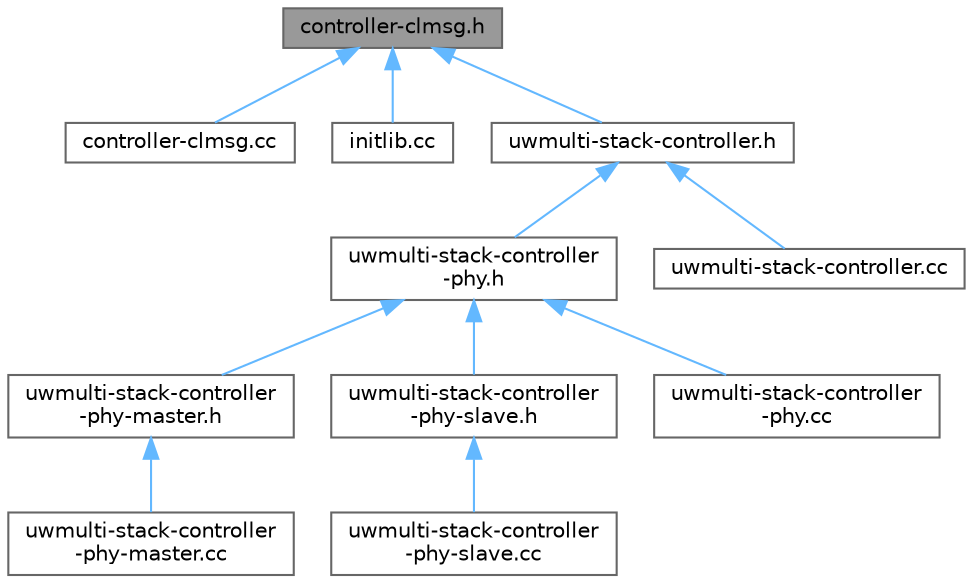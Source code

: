 digraph "controller-clmsg.h"
{
 // LATEX_PDF_SIZE
  bgcolor="transparent";
  edge [fontname=Helvetica,fontsize=10,labelfontname=Helvetica,labelfontsize=10];
  node [fontname=Helvetica,fontsize=10,shape=box,height=0.2,width=0.4];
  Node1 [id="Node000001",label="controller-clmsg.h",height=0.2,width=0.4,color="gray40", fillcolor="grey60", style="filled", fontcolor="black",tooltip=" "];
  Node1 -> Node2 [id="edge1_Node000001_Node000002",dir="back",color="steelblue1",style="solid",tooltip=" "];
  Node2 [id="Node000002",label="controller-clmsg.cc",height=0.2,width=0.4,color="grey40", fillcolor="white", style="filled",URL="$controller-clmsg_8cc.html",tooltip=" "];
  Node1 -> Node3 [id="edge2_Node000001_Node000003",dir="back",color="steelblue1",style="solid",tooltip=" "];
  Node3 [id="Node000003",label="initlib.cc",height=0.2,width=0.4,color="grey40", fillcolor="white", style="filled",URL="$DESERT__Addons_2uwmulti__stack__controller_2initlib_8cc.html",tooltip="file to initialize the libuwphysical.so library"];
  Node1 -> Node4 [id="edge3_Node000001_Node000004",dir="back",color="steelblue1",style="solid",tooltip=" "];
  Node4 [id="Node000004",label="uwmulti-stack-controller.h",height=0.2,width=0.4,color="grey40", fillcolor="white", style="filled",URL="$uwmulti-stack-controller_8h.html",tooltip="Definition of UwMultiStackController class."];
  Node4 -> Node5 [id="edge4_Node000004_Node000005",dir="back",color="steelblue1",style="solid",tooltip=" "];
  Node5 [id="Node000005",label="uwmulti-stack-controller\l-phy.h",height=0.2,width=0.4,color="grey40", fillcolor="white", style="filled",URL="$uwmulti-stack-controller-phy_8h.html",tooltip="Definition of UwMultiStackControllerPhy class."];
  Node5 -> Node6 [id="edge5_Node000005_Node000006",dir="back",color="steelblue1",style="solid",tooltip=" "];
  Node6 [id="Node000006",label="uwmulti-stack-controller\l-phy-master.h",height=0.2,width=0.4,color="grey40", fillcolor="white", style="filled",URL="$uwmulti-stack-controller-phy-master_8h.html",tooltip="Definition of UwMultiStackControllerPhyMaster class. This controller can switch from TWO layers thank..."];
  Node6 -> Node7 [id="edge6_Node000006_Node000007",dir="back",color="steelblue1",style="solid",tooltip=" "];
  Node7 [id="Node000007",label="uwmulti-stack-controller\l-phy-master.cc",height=0.2,width=0.4,color="grey40", fillcolor="white", style="filled",URL="$uwmulti-stack-controller-phy-master_8cc.html",tooltip="Implementation of UwMultiStackControllerPhyMaster class."];
  Node5 -> Node8 [id="edge7_Node000005_Node000008",dir="back",color="steelblue1",style="solid",tooltip=" "];
  Node8 [id="Node000008",label="uwmulti-stack-controller\l-phy-slave.h",height=0.2,width=0.4,color="grey40", fillcolor="white", style="filled",URL="$uwmulti-stack-controller-phy-slave_8h.html",tooltip="Definition of UwMultiStackControllerPhySlave class."];
  Node8 -> Node9 [id="edge8_Node000008_Node000009",dir="back",color="steelblue1",style="solid",tooltip=" "];
  Node9 [id="Node000009",label="uwmulti-stack-controller\l-phy-slave.cc",height=0.2,width=0.4,color="grey40", fillcolor="white", style="filled",URL="$uwmulti-stack-controller-phy-slave_8cc.html",tooltip="Implementation of UwMultiStackControllerPhySlave class."];
  Node5 -> Node10 [id="edge9_Node000005_Node000010",dir="back",color="steelblue1",style="solid",tooltip=" "];
  Node10 [id="Node000010",label="uwmulti-stack-controller\l-phy.cc",height=0.2,width=0.4,color="grey40", fillcolor="white", style="filled",URL="$uwmulti-stack-controller-phy_8cc.html",tooltip="Implementation of UwMultiStackControllerPhy class."];
  Node4 -> Node11 [id="edge10_Node000004_Node000011",dir="back",color="steelblue1",style="solid",tooltip=" "];
  Node11 [id="Node000011",label="uwmulti-stack-controller.cc",height=0.2,width=0.4,color="grey40", fillcolor="white", style="filled",URL="$uwmulti-stack-controller_8cc.html",tooltip="Implementation of UwMultiStackController class."];
}
